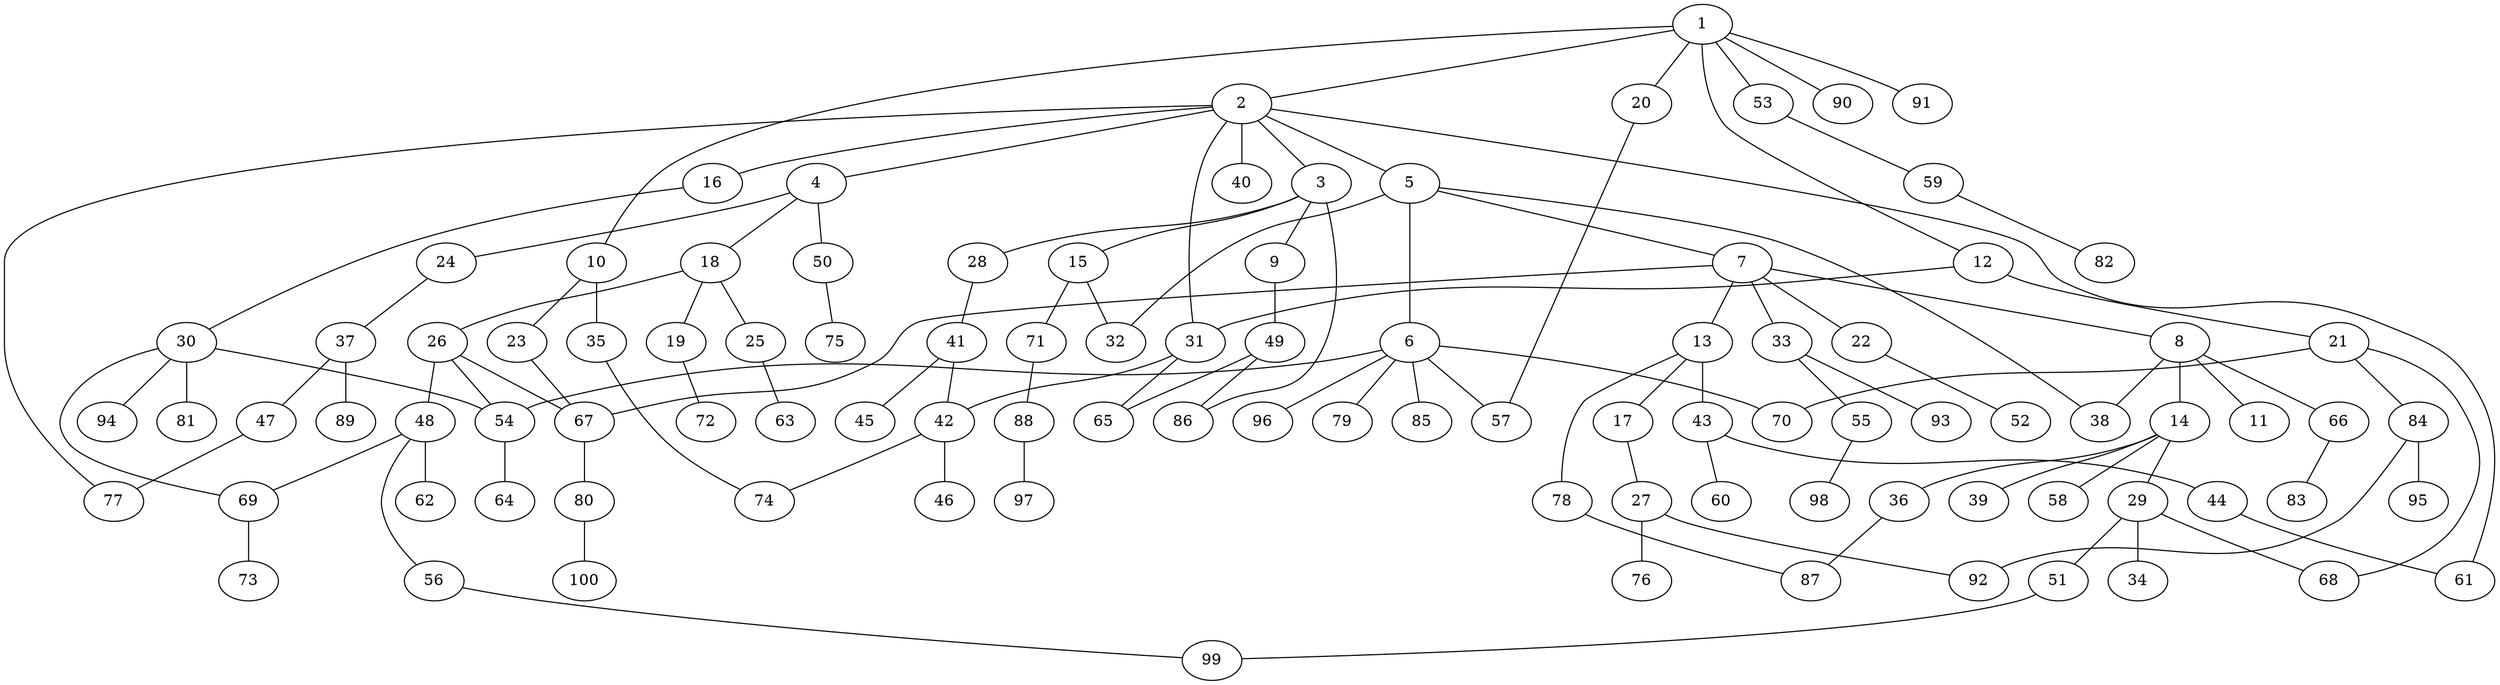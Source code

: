 graph graphname {1--2
1--10
1--12
1--20
1--53
1--90
1--91
2--3
2--4
2--5
2--16
2--31
2--40
2--61
2--77
3--9
3--15
3--28
3--86
4--18
4--24
4--50
5--6
5--7
5--32
5--38
6--54
6--57
6--70
6--79
6--85
6--96
7--8
7--13
7--22
7--33
7--67
8--11
8--14
8--38
8--66
9--49
10--23
10--35
12--21
12--31
13--17
13--43
13--78
14--29
14--36
14--39
14--58
15--32
15--71
16--30
17--27
18--19
18--25
18--26
19--72
20--57
21--68
21--70
21--84
22--52
23--67
24--37
25--63
26--48
26--54
26--67
27--76
27--92
28--41
29--34
29--51
29--68
30--54
30--69
30--81
30--94
31--42
31--65
33--55
33--93
35--74
36--87
37--47
37--89
41--42
41--45
42--46
42--74
43--44
43--60
44--61
47--77
48--56
48--62
48--69
49--65
49--86
50--75
51--99
53--59
54--64
55--98
56--99
59--82
66--83
67--80
69--73
71--88
78--87
80--100
84--92
84--95
88--97
}